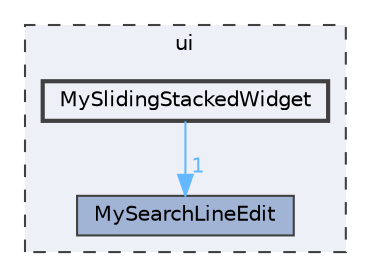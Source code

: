 digraph "MySlidingStackedWidget"
{
 // LATEX_PDF_SIZE
  bgcolor="transparent";
  edge [fontname=Helvetica,fontsize=10,labelfontname=Helvetica,labelfontsize=10];
  node [fontname=Helvetica,fontsize=10,shape=box,height=0.2,width=0.4];
  compound=true
  subgraph clusterdir_1788f8309b1a812dcb800a185471cf6c {
    graph [ bgcolor="#edf0f7", pencolor="grey25", label="ui", fontname=Helvetica,fontsize=10 style="filled,dashed", URL="dir_1788f8309b1a812dcb800a185471cf6c.html",tooltip=""]
  dir_f72ad77267ed58e963da253192a0fe4e [label="MySearchLineEdit", fillcolor="#a2b4d6", color="grey25", style="filled", URL="dir_f72ad77267ed58e963da253192a0fe4e.html",tooltip=""];
  dir_1e9e5750abdb8e3550ea3ed444b6115c [label="MySlidingStackedWidget", fillcolor="#edf0f7", color="grey25", style="filled,bold", URL="dir_1e9e5750abdb8e3550ea3ed444b6115c.html",tooltip=""];
  }
  dir_1e9e5750abdb8e3550ea3ed444b6115c->dir_f72ad77267ed58e963da253192a0fe4e [headlabel="1", labeldistance=1.5 headhref="dir_000266_000263.html" href="dir_000266_000263.html" color="steelblue1" fontcolor="steelblue1"];
}
